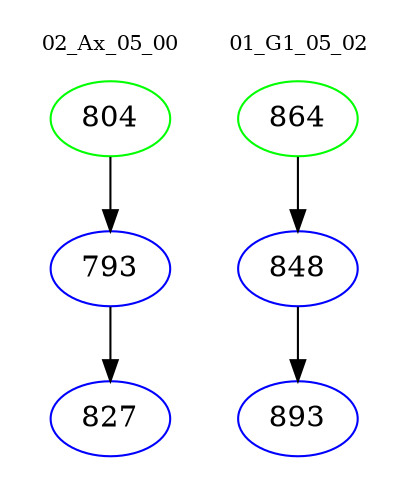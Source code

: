 digraph{
subgraph cluster_0 {
color = white
label = "02_Ax_05_00";
fontsize=10;
T0_804 [label="804", color="green"]
T0_804 -> T0_793 [color="black"]
T0_793 [label="793", color="blue"]
T0_793 -> T0_827 [color="black"]
T0_827 [label="827", color="blue"]
}
subgraph cluster_1 {
color = white
label = "01_G1_05_02";
fontsize=10;
T1_864 [label="864", color="green"]
T1_864 -> T1_848 [color="black"]
T1_848 [label="848", color="blue"]
T1_848 -> T1_893 [color="black"]
T1_893 [label="893", color="blue"]
}
}
